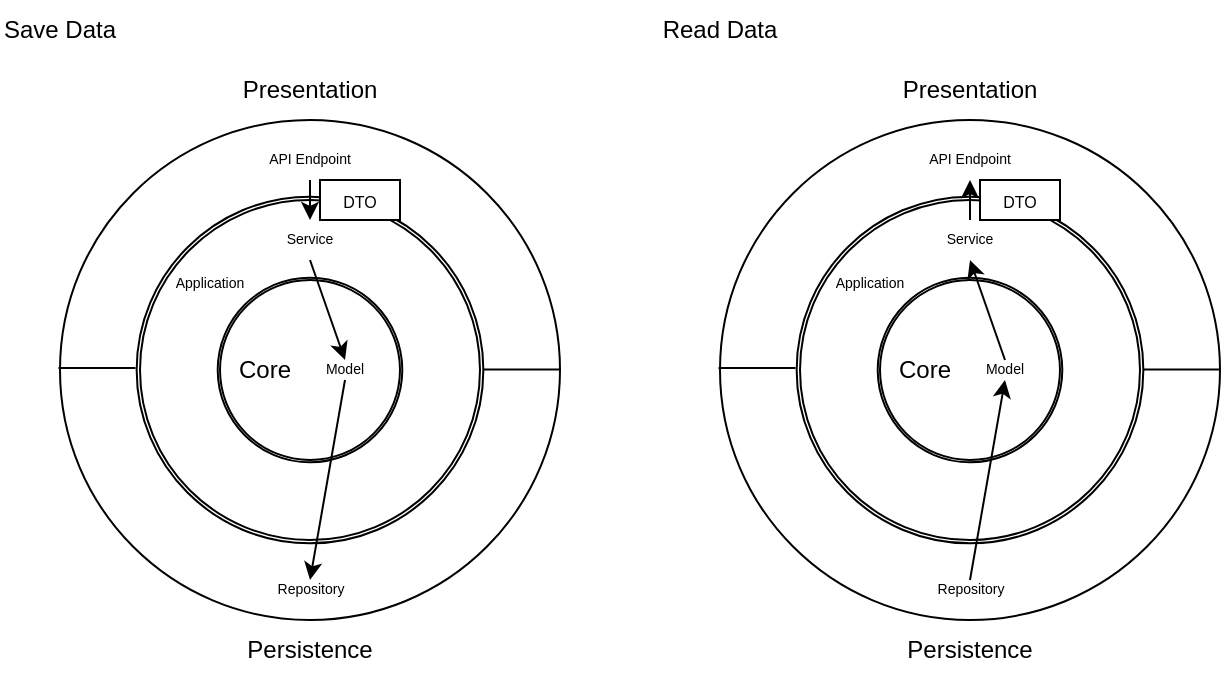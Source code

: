 <mxfile version="20.8.16" type="device"><diagram name="Strona-1" id="pUZar-xljwK_BSEuoptq"><mxGraphModel dx="869" dy="512" grid="1" gridSize="10" guides="1" tooltips="1" connect="1" arrows="1" fold="1" page="1" pageScale="1" pageWidth="16000" pageHeight="16000" math="0" shadow="0"><root><mxCell id="0"/><mxCell id="1" parent="0"/><mxCell id="ZGMauIk2Wrhw5uFr-2LD-2" value="" style="verticalLabelPosition=bottom;verticalAlign=top;html=1;shape=mxgraph.basic.donut;dx=38.33;" vertex="1" parent="1"><mxGeometry x="80" y="70" width="250" height="250" as="geometry"/></mxCell><mxCell id="ZGMauIk2Wrhw5uFr-2LD-3" value="" style="verticalLabelPosition=bottom;verticalAlign=top;html=1;shape=mxgraph.basic.donut;dx=38.85;" vertex="1" parent="1"><mxGeometry x="120" y="110" width="170" height="170" as="geometry"/></mxCell><mxCell id="ZGMauIk2Wrhw5uFr-2LD-4" value="" style="ellipse;whiteSpace=wrap;html=1;aspect=fixed;" vertex="1" parent="1"><mxGeometry x="160" y="150" width="90" height="90" as="geometry"/></mxCell><mxCell id="ZGMauIk2Wrhw5uFr-2LD-5" value="" style="endArrow=none;html=1;rounded=0;exitX=-0.003;exitY=0.496;exitDx=0;exitDy=0;exitPerimeter=0;entryX=0.151;entryY=0.496;entryDx=0;entryDy=0;entryPerimeter=0;" edge="1" parent="1" source="ZGMauIk2Wrhw5uFr-2LD-2" target="ZGMauIk2Wrhw5uFr-2LD-2"><mxGeometry width="50" height="50" relative="1" as="geometry"><mxPoint x="170" y="210" as="sourcePoint"/><mxPoint x="220" y="160" as="targetPoint"/></mxGeometry></mxCell><mxCell id="ZGMauIk2Wrhw5uFr-2LD-6" value="" style="endArrow=none;html=1;rounded=0;exitX=-0.003;exitY=0.496;exitDx=0;exitDy=0;exitPerimeter=0;entryX=0.151;entryY=0.496;entryDx=0;entryDy=0;entryPerimeter=0;" edge="1" parent="1"><mxGeometry width="50" height="50" relative="1" as="geometry"><mxPoint x="291.5" y="194.79" as="sourcePoint"/><mxPoint x="330" y="194.79" as="targetPoint"/></mxGeometry></mxCell><mxCell id="ZGMauIk2Wrhw5uFr-2LD-7" value="Core" style="text;html=1;strokeColor=none;fillColor=none;align=center;verticalAlign=middle;whiteSpace=wrap;rounded=0;" vertex="1" parent="1"><mxGeometry x="170" y="185" width="25" height="20" as="geometry"/></mxCell><mxCell id="ZGMauIk2Wrhw5uFr-2LD-8" value="&lt;font style=&quot;font-size: 7px;&quot;&gt;Application&lt;/font&gt;" style="text;html=1;strokeColor=none;fillColor=none;align=center;verticalAlign=middle;whiteSpace=wrap;rounded=0;" vertex="1" parent="1"><mxGeometry x="135" y="140" width="40" height="20" as="geometry"/></mxCell><mxCell id="ZGMauIk2Wrhw5uFr-2LD-9" value="Presentation" style="text;html=1;strokeColor=none;fillColor=none;align=center;verticalAlign=middle;whiteSpace=wrap;rounded=0;" vertex="1" parent="1"><mxGeometry x="175" y="40" width="60" height="30" as="geometry"/></mxCell><mxCell id="ZGMauIk2Wrhw5uFr-2LD-10" value="Persistence" style="text;html=1;strokeColor=none;fillColor=none;align=center;verticalAlign=middle;whiteSpace=wrap;rounded=0;" vertex="1" parent="1"><mxGeometry x="175" y="320" width="60" height="30" as="geometry"/></mxCell><mxCell id="ZGMauIk2Wrhw5uFr-2LD-11" value="API Endpoint" style="text;html=1;strokeColor=none;fillColor=none;align=center;verticalAlign=middle;whiteSpace=wrap;rounded=0;fontSize=7;" vertex="1" parent="1"><mxGeometry x="175" y="80" width="60" height="20" as="geometry"/></mxCell><mxCell id="ZGMauIk2Wrhw5uFr-2LD-14" value="Service" style="text;html=1;strokeColor=none;fillColor=none;align=center;verticalAlign=middle;whiteSpace=wrap;rounded=0;fontSize=7;" vertex="1" parent="1"><mxGeometry x="175" y="120" width="60" height="20" as="geometry"/></mxCell><mxCell id="ZGMauIk2Wrhw5uFr-2LD-15" value="Model" style="text;html=1;strokeColor=none;fillColor=none;align=center;verticalAlign=middle;whiteSpace=wrap;rounded=0;fontSize=7;" vertex="1" parent="1"><mxGeometry x="205" y="190" width="35" height="10" as="geometry"/></mxCell><mxCell id="ZGMauIk2Wrhw5uFr-2LD-16" value="Repository" style="text;html=1;strokeColor=none;fillColor=none;align=center;verticalAlign=middle;whiteSpace=wrap;rounded=0;fontSize=7;" vertex="1" parent="1"><mxGeometry x="187.5" y="300" width="35" height="10" as="geometry"/></mxCell><mxCell id="ZGMauIk2Wrhw5uFr-2LD-17" value="" style="endArrow=classic;html=1;rounded=0;fontSize=7;entryX=0.5;entryY=0;entryDx=0;entryDy=0;" edge="1" parent="1" source="ZGMauIk2Wrhw5uFr-2LD-11" target="ZGMauIk2Wrhw5uFr-2LD-14"><mxGeometry width="50" height="50" relative="1" as="geometry"><mxPoint x="180" y="210" as="sourcePoint"/><mxPoint x="230" y="160" as="targetPoint"/></mxGeometry></mxCell><mxCell id="ZGMauIk2Wrhw5uFr-2LD-20" value="" style="endArrow=classic;html=1;rounded=0;fontSize=7;exitX=0.5;exitY=1;exitDx=0;exitDy=0;entryX=0.5;entryY=0;entryDx=0;entryDy=0;" edge="1" parent="1" source="ZGMauIk2Wrhw5uFr-2LD-14" target="ZGMauIk2Wrhw5uFr-2LD-15"><mxGeometry width="50" height="50" relative="1" as="geometry"><mxPoint x="180" y="210" as="sourcePoint"/><mxPoint x="230" y="160" as="targetPoint"/></mxGeometry></mxCell><mxCell id="ZGMauIk2Wrhw5uFr-2LD-22" value="" style="endArrow=classic;html=1;rounded=0;fontSize=7;exitX=0.5;exitY=1;exitDx=0;exitDy=0;entryX=0.5;entryY=0;entryDx=0;entryDy=0;" edge="1" parent="1" source="ZGMauIk2Wrhw5uFr-2LD-15" target="ZGMauIk2Wrhw5uFr-2LD-16"><mxGeometry width="50" height="50" relative="1" as="geometry"><mxPoint x="180" y="210" as="sourcePoint"/><mxPoint x="230" y="160" as="targetPoint"/></mxGeometry></mxCell><mxCell id="ZGMauIk2Wrhw5uFr-2LD-23" value="&lt;font style=&quot;font-size: 12px;&quot;&gt;Save Data&lt;/font&gt;" style="text;html=1;strokeColor=none;fillColor=none;align=center;verticalAlign=middle;whiteSpace=wrap;rounded=0;fontSize=7;" vertex="1" parent="1"><mxGeometry x="50" y="10" width="60" height="30" as="geometry"/></mxCell><mxCell id="ZGMauIk2Wrhw5uFr-2LD-24" value="" style="verticalLabelPosition=bottom;verticalAlign=top;html=1;shape=mxgraph.basic.donut;dx=38.33;" vertex="1" parent="1"><mxGeometry x="410" y="70" width="250" height="250" as="geometry"/></mxCell><mxCell id="ZGMauIk2Wrhw5uFr-2LD-25" value="" style="verticalLabelPosition=bottom;verticalAlign=top;html=1;shape=mxgraph.basic.donut;dx=38.85;" vertex="1" parent="1"><mxGeometry x="450" y="110" width="170" height="170" as="geometry"/></mxCell><mxCell id="ZGMauIk2Wrhw5uFr-2LD-26" value="" style="ellipse;whiteSpace=wrap;html=1;aspect=fixed;" vertex="1" parent="1"><mxGeometry x="490" y="150" width="90" height="90" as="geometry"/></mxCell><mxCell id="ZGMauIk2Wrhw5uFr-2LD-27" value="" style="endArrow=none;html=1;rounded=0;exitX=-0.003;exitY=0.496;exitDx=0;exitDy=0;exitPerimeter=0;entryX=0.151;entryY=0.496;entryDx=0;entryDy=0;entryPerimeter=0;" edge="1" parent="1" source="ZGMauIk2Wrhw5uFr-2LD-24" target="ZGMauIk2Wrhw5uFr-2LD-24"><mxGeometry width="50" height="50" relative="1" as="geometry"><mxPoint x="500" y="210" as="sourcePoint"/><mxPoint x="550" y="160" as="targetPoint"/></mxGeometry></mxCell><mxCell id="ZGMauIk2Wrhw5uFr-2LD-28" value="" style="endArrow=none;html=1;rounded=0;exitX=-0.003;exitY=0.496;exitDx=0;exitDy=0;exitPerimeter=0;entryX=0.151;entryY=0.496;entryDx=0;entryDy=0;entryPerimeter=0;" edge="1" parent="1"><mxGeometry width="50" height="50" relative="1" as="geometry"><mxPoint x="621.5" y="194.79" as="sourcePoint"/><mxPoint x="660" y="194.79" as="targetPoint"/></mxGeometry></mxCell><mxCell id="ZGMauIk2Wrhw5uFr-2LD-29" value="Core" style="text;html=1;strokeColor=none;fillColor=none;align=center;verticalAlign=middle;whiteSpace=wrap;rounded=0;" vertex="1" parent="1"><mxGeometry x="500" y="185" width="25" height="20" as="geometry"/></mxCell><mxCell id="ZGMauIk2Wrhw5uFr-2LD-30" value="&lt;font style=&quot;font-size: 7px;&quot;&gt;Application&lt;/font&gt;" style="text;html=1;strokeColor=none;fillColor=none;align=center;verticalAlign=middle;whiteSpace=wrap;rounded=0;" vertex="1" parent="1"><mxGeometry x="465" y="140" width="40" height="20" as="geometry"/></mxCell><mxCell id="ZGMauIk2Wrhw5uFr-2LD-31" value="Presentation" style="text;html=1;strokeColor=none;fillColor=none;align=center;verticalAlign=middle;whiteSpace=wrap;rounded=0;" vertex="1" parent="1"><mxGeometry x="505" y="40" width="60" height="30" as="geometry"/></mxCell><mxCell id="ZGMauIk2Wrhw5uFr-2LD-32" value="Persistence" style="text;html=1;strokeColor=none;fillColor=none;align=center;verticalAlign=middle;whiteSpace=wrap;rounded=0;" vertex="1" parent="1"><mxGeometry x="505" y="320" width="60" height="30" as="geometry"/></mxCell><mxCell id="ZGMauIk2Wrhw5uFr-2LD-33" value="API Endpoint" style="text;html=1;strokeColor=none;fillColor=none;align=center;verticalAlign=middle;whiteSpace=wrap;rounded=0;fontSize=7;" vertex="1" parent="1"><mxGeometry x="505" y="80" width="60" height="20" as="geometry"/></mxCell><mxCell id="ZGMauIk2Wrhw5uFr-2LD-34" value="Service" style="text;html=1;strokeColor=none;fillColor=none;align=center;verticalAlign=middle;whiteSpace=wrap;rounded=0;fontSize=7;" vertex="1" parent="1"><mxGeometry x="505" y="120" width="60" height="20" as="geometry"/></mxCell><mxCell id="ZGMauIk2Wrhw5uFr-2LD-35" value="Model" style="text;html=1;strokeColor=none;fillColor=none;align=center;verticalAlign=middle;whiteSpace=wrap;rounded=0;fontSize=7;" vertex="1" parent="1"><mxGeometry x="535" y="190" width="35" height="10" as="geometry"/></mxCell><mxCell id="ZGMauIk2Wrhw5uFr-2LD-36" value="Repository" style="text;html=1;strokeColor=none;fillColor=none;align=center;verticalAlign=middle;whiteSpace=wrap;rounded=0;fontSize=7;" vertex="1" parent="1"><mxGeometry x="517.5" y="300" width="35" height="10" as="geometry"/></mxCell><mxCell id="ZGMauIk2Wrhw5uFr-2LD-37" value="" style="endArrow=none;html=1;rounded=0;fontSize=7;entryX=0.5;entryY=0;entryDx=0;entryDy=0;startArrow=classic;startFill=1;endFill=0;" edge="1" parent="1" source="ZGMauIk2Wrhw5uFr-2LD-33" target="ZGMauIk2Wrhw5uFr-2LD-34"><mxGeometry width="50" height="50" relative="1" as="geometry"><mxPoint x="510" y="210" as="sourcePoint"/><mxPoint x="560" y="160" as="targetPoint"/></mxGeometry></mxCell><mxCell id="ZGMauIk2Wrhw5uFr-2LD-38" value="" style="endArrow=none;html=1;rounded=0;fontSize=7;exitX=0.5;exitY=1;exitDx=0;exitDy=0;entryX=0.5;entryY=0;entryDx=0;entryDy=0;startArrow=classic;startFill=1;endFill=0;" edge="1" parent="1" source="ZGMauIk2Wrhw5uFr-2LD-34" target="ZGMauIk2Wrhw5uFr-2LD-35"><mxGeometry width="50" height="50" relative="1" as="geometry"><mxPoint x="510" y="210" as="sourcePoint"/><mxPoint x="560" y="160" as="targetPoint"/></mxGeometry></mxCell><mxCell id="ZGMauIk2Wrhw5uFr-2LD-39" value="" style="endArrow=none;html=1;rounded=0;fontSize=7;exitX=0.5;exitY=1;exitDx=0;exitDy=0;entryX=0.5;entryY=0;entryDx=0;entryDy=0;startArrow=classic;startFill=1;endFill=0;" edge="1" parent="1" source="ZGMauIk2Wrhw5uFr-2LD-35" target="ZGMauIk2Wrhw5uFr-2LD-36"><mxGeometry width="50" height="50" relative="1" as="geometry"><mxPoint x="510" y="210" as="sourcePoint"/><mxPoint x="560" y="160" as="targetPoint"/></mxGeometry></mxCell><mxCell id="ZGMauIk2Wrhw5uFr-2LD-40" value="&lt;font style=&quot;font-size: 12px;&quot;&gt;Read Data&lt;/font&gt;" style="text;html=1;strokeColor=none;fillColor=none;align=center;verticalAlign=middle;whiteSpace=wrap;rounded=0;fontSize=7;" vertex="1" parent="1"><mxGeometry x="380" y="10" width="60" height="30" as="geometry"/></mxCell><mxCell id="ZGMauIk2Wrhw5uFr-2LD-42" value="&lt;font style=&quot;font-size: 8px;&quot;&gt;DTO&lt;/font&gt;" style="rounded=0;whiteSpace=wrap;html=1;fontSize=12;" vertex="1" parent="1"><mxGeometry x="210" y="100" width="40" height="20" as="geometry"/></mxCell><mxCell id="ZGMauIk2Wrhw5uFr-2LD-43" value="&lt;font style=&quot;font-size: 8px;&quot;&gt;DTO&lt;/font&gt;" style="rounded=0;whiteSpace=wrap;html=1;fontSize=12;" vertex="1" parent="1"><mxGeometry x="540" y="100" width="40" height="20" as="geometry"/></mxCell></root></mxGraphModel></diagram></mxfile>